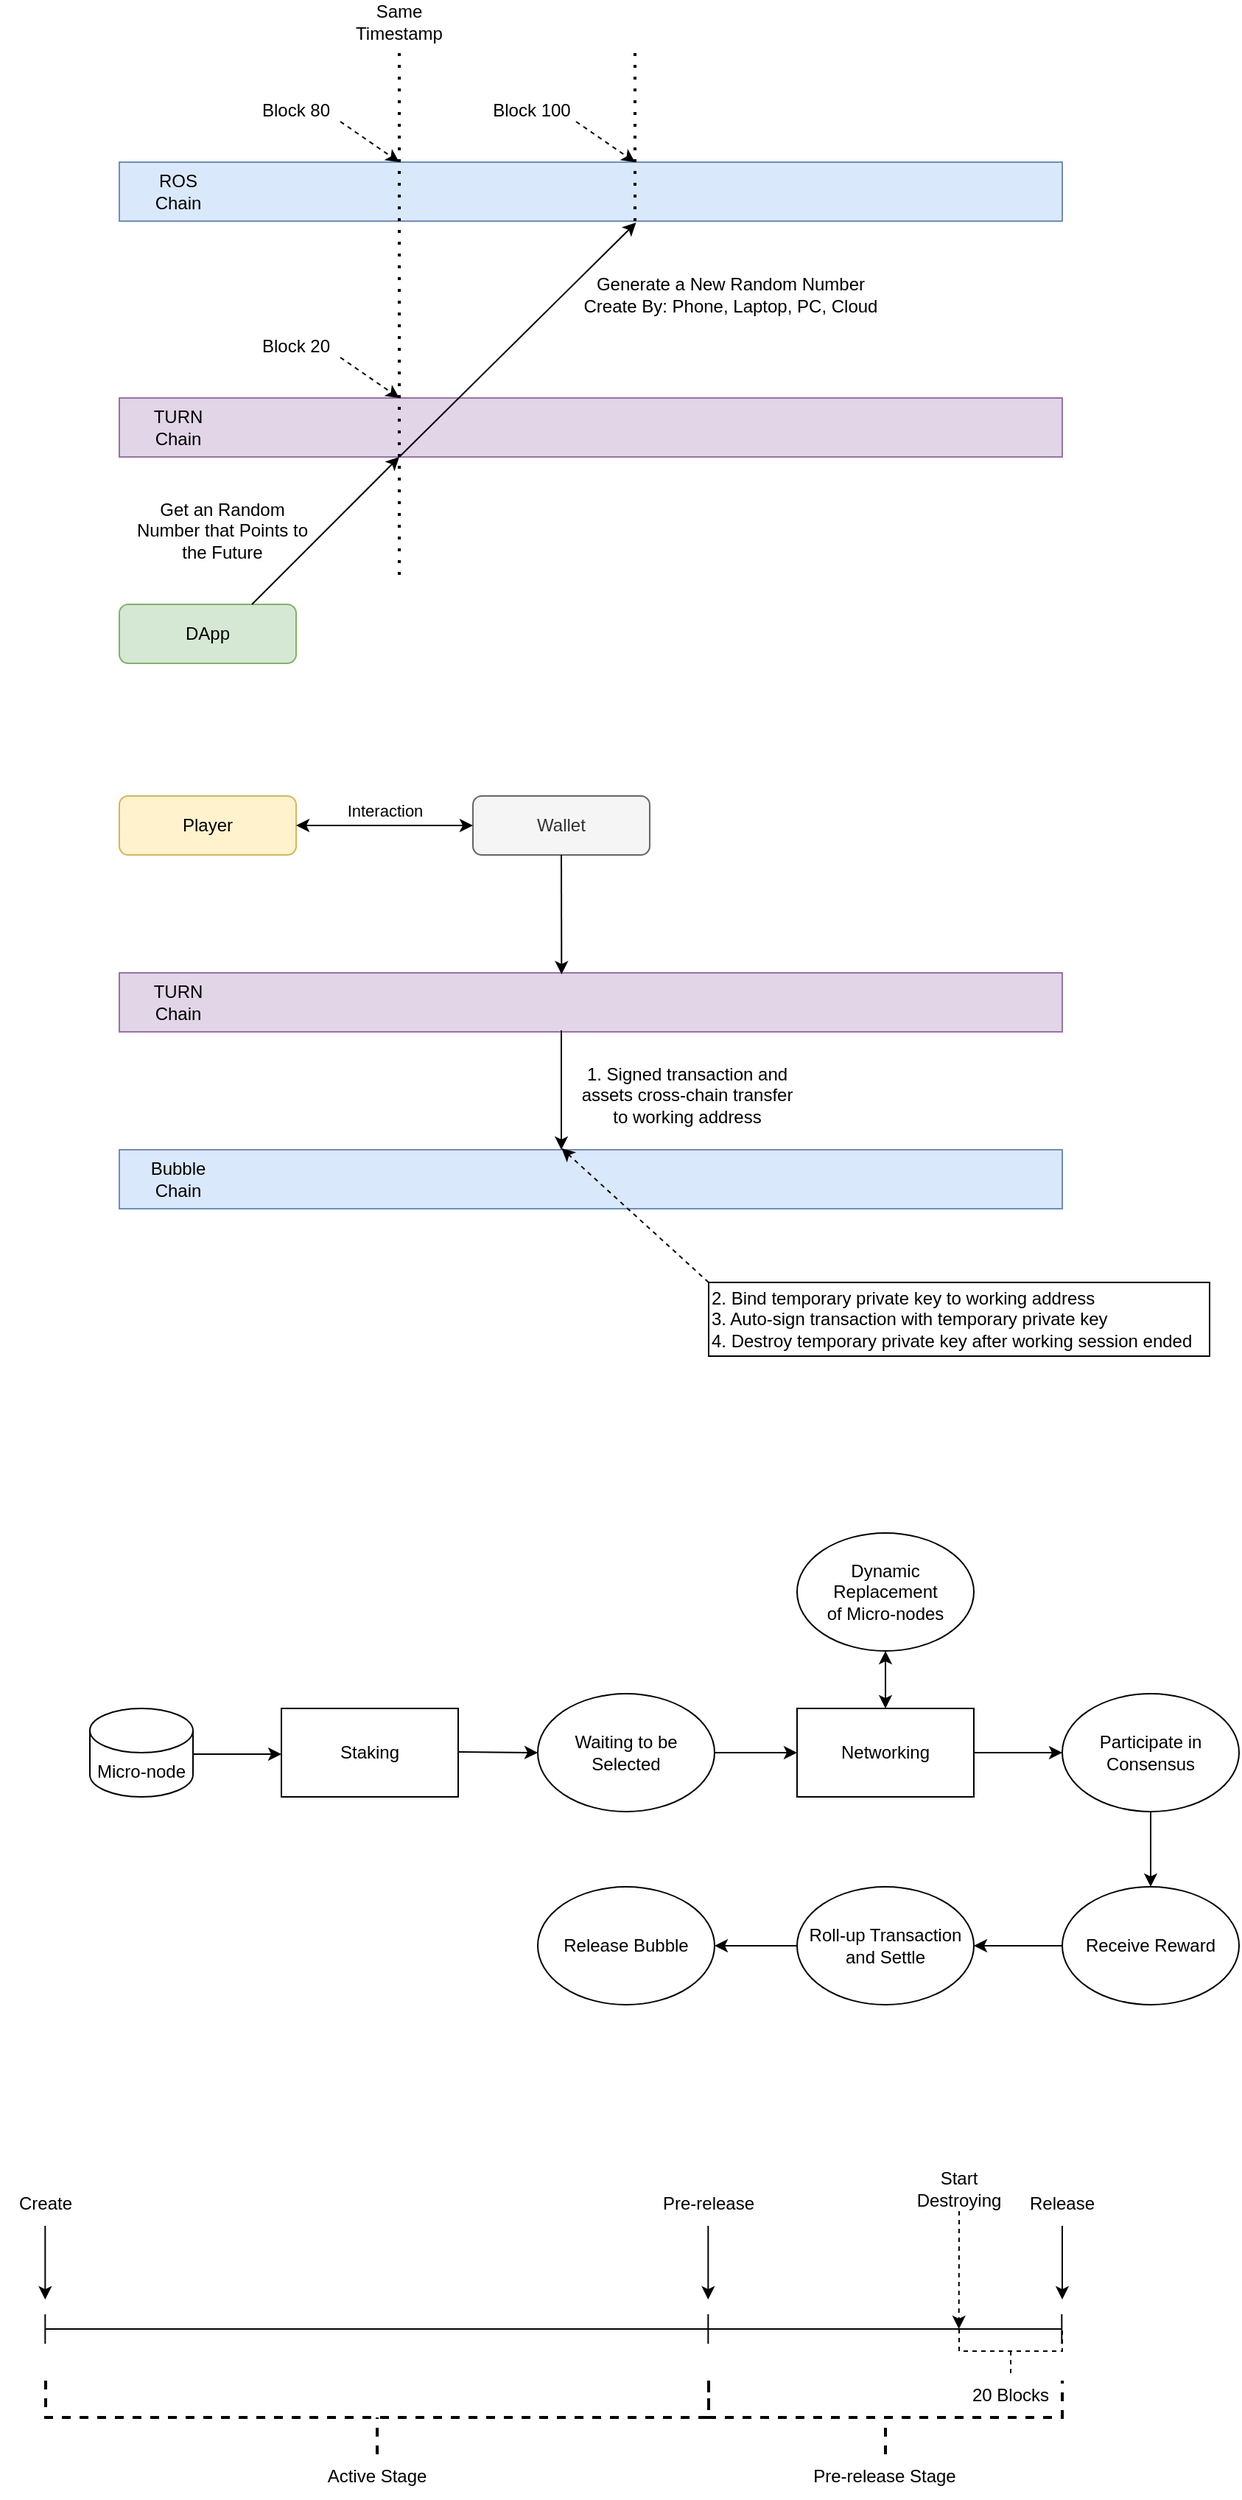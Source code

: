 <mxfile version="22.1.3" type="google">
  <diagram name="第 1 页" id="YnDeQ1BgcJSVogL_JSSt">
    <mxGraphModel grid="1" page="1" gridSize="10" guides="1" tooltips="1" connect="1" arrows="1" fold="1" pageScale="1" pageWidth="827" pageHeight="1169" math="0" shadow="0">
      <root>
        <mxCell id="0" />
        <mxCell id="1" parent="0" />
        <mxCell id="81sYN-KSDIxfuRmOclKb-1" value="" style="rounded=0;whiteSpace=wrap;html=1;fillColor=#e1d5e7;strokeColor=#9673a6;" vertex="1" parent="1">
          <mxGeometry x="120" y="290" width="640" height="40" as="geometry" />
        </mxCell>
        <mxCell id="81sYN-KSDIxfuRmOclKb-2" value="" style="rounded=0;whiteSpace=wrap;html=1;fillColor=#dae8fc;strokeColor=#6c8ebf;" vertex="1" parent="1">
          <mxGeometry x="120" y="130" width="640" height="40" as="geometry" />
        </mxCell>
        <mxCell id="81sYN-KSDIxfuRmOclKb-3" value="" style="endArrow=none;dashed=1;html=1;dashPattern=1 3;strokeWidth=2;rounded=0;" edge="1" parent="1">
          <mxGeometry width="50" height="50" relative="1" as="geometry">
            <mxPoint x="310" y="410" as="sourcePoint" />
            <mxPoint x="310" y="50" as="targetPoint" />
          </mxGeometry>
        </mxCell>
        <mxCell id="81sYN-KSDIxfuRmOclKb-4" value="TURN&lt;br&gt;Chain" style="text;html=1;strokeColor=none;fillColor=none;align=center;verticalAlign=middle;whiteSpace=wrap;rounded=0;" vertex="1" parent="1">
          <mxGeometry x="130" y="295" width="60" height="30" as="geometry" />
        </mxCell>
        <mxCell id="81sYN-KSDIxfuRmOclKb-5" value="ROS&lt;br&gt;Chain" style="text;html=1;strokeColor=none;fillColor=none;align=center;verticalAlign=middle;whiteSpace=wrap;rounded=0;" vertex="1" parent="1">
          <mxGeometry x="130" y="135" width="60" height="30" as="geometry" />
        </mxCell>
        <mxCell id="81sYN-KSDIxfuRmOclKb-6" value="DApp" style="rounded=1;whiteSpace=wrap;html=1;fillColor=#d5e8d4;strokeColor=#82b366;" vertex="1" parent="1">
          <mxGeometry x="120" y="430" width="120" height="40" as="geometry" />
        </mxCell>
        <mxCell id="81sYN-KSDIxfuRmOclKb-7" value="Same Timestamp" style="text;html=1;strokeColor=none;fillColor=none;align=center;verticalAlign=middle;whiteSpace=wrap;rounded=0;" vertex="1" parent="1">
          <mxGeometry x="280" y="20" width="60" height="30" as="geometry" />
        </mxCell>
        <mxCell id="81sYN-KSDIxfuRmOclKb-8" value="Block 80" style="text;html=1;strokeColor=none;fillColor=none;align=center;verticalAlign=middle;whiteSpace=wrap;rounded=0;" vertex="1" parent="1">
          <mxGeometry x="210" y="80" width="60" height="30" as="geometry" />
        </mxCell>
        <mxCell id="81sYN-KSDIxfuRmOclKb-9" value="Block 20" style="text;html=1;strokeColor=none;fillColor=none;align=center;verticalAlign=middle;whiteSpace=wrap;rounded=0;" vertex="1" parent="1">
          <mxGeometry x="210" y="240" width="60" height="30" as="geometry" />
        </mxCell>
        <mxCell id="81sYN-KSDIxfuRmOclKb-11" value="" style="endArrow=classic;html=1;rounded=0;dashed=1;exitX=1;exitY=0.75;exitDx=0;exitDy=0;" edge="1" parent="1" source="81sYN-KSDIxfuRmOclKb-8">
          <mxGeometry width="50" height="50" relative="1" as="geometry">
            <mxPoint x="270" y="160" as="sourcePoint" />
            <mxPoint x="310" y="130" as="targetPoint" />
          </mxGeometry>
        </mxCell>
        <mxCell id="81sYN-KSDIxfuRmOclKb-12" value="" style="endArrow=classic;html=1;rounded=0;dashed=1;exitX=1;exitY=0.75;exitDx=0;exitDy=0;" edge="1" parent="1" source="81sYN-KSDIxfuRmOclKb-9">
          <mxGeometry width="50" height="50" relative="1" as="geometry">
            <mxPoint x="270" y="320" as="sourcePoint" />
            <mxPoint x="310" y="290" as="targetPoint" />
          </mxGeometry>
        </mxCell>
        <mxCell id="81sYN-KSDIxfuRmOclKb-13" value="" style="endArrow=classic;html=1;rounded=0;exitX=0.75;exitY=0;exitDx=0;exitDy=0;" edge="1" parent="1" source="81sYN-KSDIxfuRmOclKb-6">
          <mxGeometry width="50" height="50" relative="1" as="geometry">
            <mxPoint x="280" y="273" as="sourcePoint" />
            <mxPoint x="310" y="330" as="targetPoint" />
          </mxGeometry>
        </mxCell>
        <mxCell id="81sYN-KSDIxfuRmOclKb-14" value="Get an Random Number that Points to the Future" style="text;html=1;strokeColor=none;fillColor=none;align=center;verticalAlign=middle;whiteSpace=wrap;rounded=0;" vertex="1" parent="1">
          <mxGeometry x="130" y="360" width="120" height="40" as="geometry" />
        </mxCell>
        <mxCell id="81sYN-KSDIxfuRmOclKb-15" value="" style="endArrow=classic;html=1;rounded=0;exitX=0.75;exitY=0;exitDx=0;exitDy=0;entryX=0.548;entryY=1.025;entryDx=0;entryDy=0;entryPerimeter=0;" edge="1" parent="1" target="81sYN-KSDIxfuRmOclKb-2">
          <mxGeometry width="50" height="50" relative="1" as="geometry">
            <mxPoint x="310" y="330" as="sourcePoint" />
            <mxPoint x="410" y="230" as="targetPoint" />
          </mxGeometry>
        </mxCell>
        <mxCell id="81sYN-KSDIxfuRmOclKb-16" value="Block 100" style="text;html=1;strokeColor=none;fillColor=none;align=center;verticalAlign=middle;whiteSpace=wrap;rounded=0;" vertex="1" parent="1">
          <mxGeometry x="370" y="80" width="60" height="30" as="geometry" />
        </mxCell>
        <mxCell id="81sYN-KSDIxfuRmOclKb-17" value="" style="endArrow=classic;html=1;rounded=0;dashed=1;exitX=1;exitY=0.75;exitDx=0;exitDy=0;" edge="1" parent="1" source="81sYN-KSDIxfuRmOclKb-16">
          <mxGeometry width="50" height="50" relative="1" as="geometry">
            <mxPoint x="430" y="160" as="sourcePoint" />
            <mxPoint x="470" y="130" as="targetPoint" />
          </mxGeometry>
        </mxCell>
        <mxCell id="81sYN-KSDIxfuRmOclKb-18" value="" style="endArrow=none;dashed=1;html=1;dashPattern=1 3;strokeWidth=2;rounded=0;" edge="1" parent="1">
          <mxGeometry width="50" height="50" relative="1" as="geometry">
            <mxPoint x="470" y="170" as="sourcePoint" />
            <mxPoint x="470" y="50" as="targetPoint" />
          </mxGeometry>
        </mxCell>
        <mxCell id="81sYN-KSDIxfuRmOclKb-19" value="Generate a New Random Number&lt;br&gt;&lt;div style=&quot;border-color: var(--border-color);&quot;&gt;&lt;span style=&quot;background-color: initial;&quot;&gt;Create By:&amp;nbsp;&lt;/span&gt;&lt;span style=&quot;background-color: initial;&quot;&gt;Phone,&amp;nbsp;&lt;/span&gt;&lt;span style=&quot;background-color: initial; border-color: var(--border-color);&quot;&gt;Laptop,&amp;nbsp;&lt;/span&gt;&lt;span style=&quot;background-color: initial; border-color: var(--border-color);&quot;&gt;PC,&amp;nbsp;&lt;/span&gt;&lt;span style=&quot;background-color: initial; border-color: var(--border-color);&quot;&gt;Cloud&lt;/span&gt;&lt;/div&gt;" style="text;html=1;strokeColor=none;fillColor=none;align=center;verticalAlign=middle;whiteSpace=wrap;rounded=0;" vertex="1" parent="1">
          <mxGeometry x="420" y="200" width="230" height="40" as="geometry" />
        </mxCell>
        <mxCell id="81sYN-KSDIxfuRmOclKb-21" value="&lt;div style=&quot;text-align: left;&quot;&gt;&lt;br&gt;&lt;/div&gt;" style="text;html=1;align=center;verticalAlign=middle;resizable=0;points=[];autosize=1;strokeColor=none;fillColor=none;" vertex="1" parent="1">
          <mxGeometry x="510" y="215" width="20" height="30" as="geometry" />
        </mxCell>
        <mxCell id="81sYN-KSDIxfuRmOclKb-33" value="" style="rounded=0;whiteSpace=wrap;html=1;fillColor=#e1d5e7;strokeColor=#9673a6;" vertex="1" parent="1">
          <mxGeometry x="120" y="680" width="640" height="40" as="geometry" />
        </mxCell>
        <mxCell id="81sYN-KSDIxfuRmOclKb-34" value="" style="rounded=0;whiteSpace=wrap;html=1;fillColor=#dae8fc;strokeColor=#6c8ebf;" vertex="1" parent="1">
          <mxGeometry x="120" y="800" width="640" height="40" as="geometry" />
        </mxCell>
        <mxCell id="81sYN-KSDIxfuRmOclKb-35" value="TURN&lt;br&gt;Chain" style="text;html=1;strokeColor=none;fillColor=none;align=center;verticalAlign=middle;whiteSpace=wrap;rounded=0;" vertex="1" parent="1">
          <mxGeometry x="130" y="685" width="60" height="30" as="geometry" />
        </mxCell>
        <mxCell id="81sYN-KSDIxfuRmOclKb-36" value="Bubble&lt;br&gt;Chain" style="text;html=1;strokeColor=none;fillColor=none;align=center;verticalAlign=middle;whiteSpace=wrap;rounded=0;" vertex="1" parent="1">
          <mxGeometry x="130" y="805" width="60" height="30" as="geometry" />
        </mxCell>
        <mxCell id="81sYN-KSDIxfuRmOclKb-37" value="Player" style="rounded=1;whiteSpace=wrap;html=1;fillColor=#fff2cc;strokeColor=#d6b656;" vertex="1" parent="1">
          <mxGeometry x="120" y="560" width="120" height="40" as="geometry" />
        </mxCell>
        <mxCell id="81sYN-KSDIxfuRmOclKb-38" value="Wallet" style="rounded=1;whiteSpace=wrap;html=1;fillColor=#f5f5f5;strokeColor=#666666;fontColor=#333333;" vertex="1" parent="1">
          <mxGeometry x="360" y="560" width="120" height="40" as="geometry" />
        </mxCell>
        <mxCell id="81sYN-KSDIxfuRmOclKb-39" value="" style="endArrow=classic;startArrow=classic;html=1;rounded=0;exitX=1;exitY=0.5;exitDx=0;exitDy=0;" edge="1" parent="1" source="81sYN-KSDIxfuRmOclKb-37" target="81sYN-KSDIxfuRmOclKb-38">
          <mxGeometry width="50" height="50" relative="1" as="geometry">
            <mxPoint x="390" y="540" as="sourcePoint" />
            <mxPoint x="440" y="490" as="targetPoint" />
          </mxGeometry>
        </mxCell>
        <mxCell id="81sYN-KSDIxfuRmOclKb-41" value="Interaction" style="edgeLabel;html=1;align=center;verticalAlign=middle;resizable=0;points=[];" connectable="0" vertex="1" parent="81sYN-KSDIxfuRmOclKb-39">
          <mxGeometry x="-0.267" y="2" relative="1" as="geometry">
            <mxPoint x="16" y="-8" as="offset" />
          </mxGeometry>
        </mxCell>
        <mxCell id="81sYN-KSDIxfuRmOclKb-42" value="" style="endArrow=classic;html=1;rounded=0;exitX=0.5;exitY=1;exitDx=0;exitDy=0;entryX=0.469;entryY=0.025;entryDx=0;entryDy=0;entryPerimeter=0;" edge="1" parent="1" source="81sYN-KSDIxfuRmOclKb-38" target="81sYN-KSDIxfuRmOclKb-33">
          <mxGeometry width="50" height="50" relative="1" as="geometry">
            <mxPoint x="390" y="640" as="sourcePoint" />
            <mxPoint x="440" y="590" as="targetPoint" />
          </mxGeometry>
        </mxCell>
        <mxCell id="81sYN-KSDIxfuRmOclKb-43" value="" style="endArrow=classic;html=1;rounded=0;exitX=0.5;exitY=1;exitDx=0;exitDy=0;entryX=0.469;entryY=0.025;entryDx=0;entryDy=0;entryPerimeter=0;" edge="1" parent="1">
          <mxGeometry width="50" height="50" relative="1" as="geometry">
            <mxPoint x="420" y="719" as="sourcePoint" />
            <mxPoint x="420" y="800" as="targetPoint" />
          </mxGeometry>
        </mxCell>
        <mxCell id="81sYN-KSDIxfuRmOclKb-44" value="1. Signed transaction and &lt;br&gt;assets cross-chain transfer &lt;br&gt;to working address" style="text;html=1;align=center;verticalAlign=middle;resizable=0;points=[];autosize=1;strokeColor=none;fillColor=none;" vertex="1" parent="1">
          <mxGeometry x="420" y="733" width="170" height="60" as="geometry" />
        </mxCell>
        <mxCell id="81sYN-KSDIxfuRmOclKb-45" value="" style="endArrow=classic;html=1;rounded=0;entryX=0.469;entryY=-0.025;entryDx=0;entryDy=0;entryPerimeter=0;dashed=1;" edge="1" parent="1" target="81sYN-KSDIxfuRmOclKb-34">
          <mxGeometry width="50" height="50" relative="1" as="geometry">
            <mxPoint x="520" y="890" as="sourcePoint" />
            <mxPoint x="440" y="590" as="targetPoint" />
          </mxGeometry>
        </mxCell>
        <mxCell id="81sYN-KSDIxfuRmOclKb-48" value="2. Bind temporary private key to&amp;nbsp;working address&lt;br&gt;3. Auto-sign transaction with temporary&amp;nbsp;private key&lt;br&gt;4. Destroy&amp;nbsp;temporary private key after working session ended&lt;span style=&quot;&quot;&gt;&lt;br&gt;&lt;/span&gt;" style="rounded=0;whiteSpace=wrap;html=1;align=left;" vertex="1" parent="1">
          <mxGeometry x="520" y="890" width="340" height="50" as="geometry" />
        </mxCell>
        <mxCell id="81sYN-KSDIxfuRmOclKb-50" value="Staking" style="rounded=0;whiteSpace=wrap;html=1;" vertex="1" parent="1">
          <mxGeometry x="230" y="1179" width="120" height="60" as="geometry" />
        </mxCell>
        <mxCell id="81sYN-KSDIxfuRmOclKb-51" value="Micro-node" style="shape=cylinder3;whiteSpace=wrap;html=1;boundedLbl=1;backgroundOutline=1;size=15;" vertex="1" parent="1">
          <mxGeometry x="100" y="1179" width="70" height="60" as="geometry" />
        </mxCell>
        <mxCell id="81sYN-KSDIxfuRmOclKb-59" value="" style="edgeStyle=orthogonalEdgeStyle;rounded=0;orthogonalLoop=1;jettySize=auto;html=1;" edge="1" parent="1" source="81sYN-KSDIxfuRmOclKb-52" target="81sYN-KSDIxfuRmOclKb-53">
          <mxGeometry relative="1" as="geometry" />
        </mxCell>
        <mxCell id="81sYN-KSDIxfuRmOclKb-52" value="Waiting to be&lt;br&gt;Selected" style="ellipse;whiteSpace=wrap;html=1;" vertex="1" parent="1">
          <mxGeometry x="404" y="1169" width="120" height="80" as="geometry" />
        </mxCell>
        <mxCell id="81sYN-KSDIxfuRmOclKb-61" value="" style="edgeStyle=orthogonalEdgeStyle;rounded=0;orthogonalLoop=1;jettySize=auto;html=1;" edge="1" parent="1" source="81sYN-KSDIxfuRmOclKb-53" target="81sYN-KSDIxfuRmOclKb-60">
          <mxGeometry relative="1" as="geometry" />
        </mxCell>
        <mxCell id="81sYN-KSDIxfuRmOclKb-53" value="Networking" style="rounded=0;whiteSpace=wrap;html=1;" vertex="1" parent="1">
          <mxGeometry x="580" y="1179" width="120" height="60" as="geometry" />
        </mxCell>
        <mxCell id="81sYN-KSDIxfuRmOclKb-54" value="Dynamic Replacement&lt;br&gt;of Micro-nodes" style="ellipse;whiteSpace=wrap;html=1;" vertex="1" parent="1">
          <mxGeometry x="580" y="1060" width="120" height="80" as="geometry" />
        </mxCell>
        <mxCell id="81sYN-KSDIxfuRmOclKb-55" value="" style="endArrow=classic;startArrow=classic;html=1;rounded=0;entryX=0.5;entryY=1;entryDx=0;entryDy=0;exitX=0.5;exitY=0;exitDx=0;exitDy=0;" edge="1" parent="1" source="81sYN-KSDIxfuRmOclKb-53" target="81sYN-KSDIxfuRmOclKb-54">
          <mxGeometry width="50" height="50" relative="1" as="geometry">
            <mxPoint x="630" y="1190" as="sourcePoint" />
            <mxPoint x="680" y="1140" as="targetPoint" />
          </mxGeometry>
        </mxCell>
        <mxCell id="81sYN-KSDIxfuRmOclKb-56" value="" style="endArrow=classic;html=1;rounded=0;exitX=1;exitY=0.517;exitDx=0;exitDy=0;exitPerimeter=0;" edge="1" parent="1" source="81sYN-KSDIxfuRmOclKb-51">
          <mxGeometry width="50" height="50" relative="1" as="geometry">
            <mxPoint x="390" y="1240" as="sourcePoint" />
            <mxPoint x="230" y="1210" as="targetPoint" />
          </mxGeometry>
        </mxCell>
        <mxCell id="81sYN-KSDIxfuRmOclKb-57" value="" style="endArrow=classic;html=1;rounded=0;exitX=1;exitY=0.517;exitDx=0;exitDy=0;exitPerimeter=0;entryX=0;entryY=0.5;entryDx=0;entryDy=0;" edge="1" parent="1" target="81sYN-KSDIxfuRmOclKb-52">
          <mxGeometry width="50" height="50" relative="1" as="geometry">
            <mxPoint x="350" y="1208.5" as="sourcePoint" />
            <mxPoint x="400" y="1209" as="targetPoint" />
          </mxGeometry>
        </mxCell>
        <mxCell id="81sYN-KSDIxfuRmOclKb-64" value="" style="edgeStyle=orthogonalEdgeStyle;rounded=0;orthogonalLoop=1;jettySize=auto;html=1;" edge="1" parent="1" source="81sYN-KSDIxfuRmOclKb-60" target="81sYN-KSDIxfuRmOclKb-63">
          <mxGeometry relative="1" as="geometry" />
        </mxCell>
        <mxCell id="81sYN-KSDIxfuRmOclKb-60" value="Participate in Consensus" style="ellipse;whiteSpace=wrap;html=1;" vertex="1" parent="1">
          <mxGeometry x="760" y="1169" width="120" height="80" as="geometry" />
        </mxCell>
        <mxCell id="81sYN-KSDIxfuRmOclKb-66" value="" style="edgeStyle=orthogonalEdgeStyle;rounded=0;orthogonalLoop=1;jettySize=auto;html=1;" edge="1" parent="1" source="81sYN-KSDIxfuRmOclKb-63" target="81sYN-KSDIxfuRmOclKb-65">
          <mxGeometry relative="1" as="geometry" />
        </mxCell>
        <mxCell id="81sYN-KSDIxfuRmOclKb-63" value="Receive Reward" style="ellipse;whiteSpace=wrap;html=1;" vertex="1" parent="1">
          <mxGeometry x="760" y="1300" width="120" height="80" as="geometry" />
        </mxCell>
        <mxCell id="81sYN-KSDIxfuRmOclKb-68" value="" style="edgeStyle=orthogonalEdgeStyle;rounded=0;orthogonalLoop=1;jettySize=auto;html=1;" edge="1" parent="1" source="81sYN-KSDIxfuRmOclKb-65" target="81sYN-KSDIxfuRmOclKb-67">
          <mxGeometry relative="1" as="geometry" />
        </mxCell>
        <mxCell id="81sYN-KSDIxfuRmOclKb-65" value="Roll-up Transaction&lt;br&gt;and Settle" style="ellipse;whiteSpace=wrap;html=1;" vertex="1" parent="1">
          <mxGeometry x="580" y="1300" width="120" height="80" as="geometry" />
        </mxCell>
        <mxCell id="81sYN-KSDIxfuRmOclKb-67" value="Release Bubble" style="ellipse;whiteSpace=wrap;html=1;" vertex="1" parent="1">
          <mxGeometry x="404" y="1300" width="120" height="80" as="geometry" />
        </mxCell>
        <mxCell id="81sYN-KSDIxfuRmOclKb-69" value="" style="endArrow=none;html=1;rounded=0;" edge="1" parent="1">
          <mxGeometry width="50" height="50" relative="1" as="geometry">
            <mxPoint x="69.66" y="1600" as="sourcePoint" />
            <mxPoint x="759.66" y="1600" as="targetPoint" />
          </mxGeometry>
        </mxCell>
        <mxCell id="81sYN-KSDIxfuRmOclKb-70" value="" style="endArrow=none;html=1;rounded=0;" edge="1" parent="1">
          <mxGeometry width="50" height="50" relative="1" as="geometry">
            <mxPoint x="69.66" y="1610" as="sourcePoint" />
            <mxPoint x="69.66" y="1590" as="targetPoint" />
          </mxGeometry>
        </mxCell>
        <mxCell id="81sYN-KSDIxfuRmOclKb-71" value="" style="endArrow=none;html=1;rounded=0;" edge="1" parent="1">
          <mxGeometry width="50" height="50" relative="1" as="geometry">
            <mxPoint x="519.66" y="1610" as="sourcePoint" />
            <mxPoint x="519.66" y="1590" as="targetPoint" />
          </mxGeometry>
        </mxCell>
        <mxCell id="81sYN-KSDIxfuRmOclKb-72" value="" style="endArrow=none;html=1;rounded=0;" edge="1" parent="1">
          <mxGeometry width="50" height="50" relative="1" as="geometry">
            <mxPoint x="759.66" y="1610" as="sourcePoint" />
            <mxPoint x="759.66" y="1590" as="targetPoint" />
          </mxGeometry>
        </mxCell>
        <mxCell id="81sYN-KSDIxfuRmOclKb-73" value="" style="endArrow=classic;html=1;rounded=0;" edge="1" parent="1">
          <mxGeometry width="50" height="50" relative="1" as="geometry">
            <mxPoint x="69.66" y="1530" as="sourcePoint" />
            <mxPoint x="69.66" y="1580" as="targetPoint" />
          </mxGeometry>
        </mxCell>
        <mxCell id="81sYN-KSDIxfuRmOclKb-74" value="Create" style="text;html=1;strokeColor=none;fillColor=none;align=center;verticalAlign=middle;whiteSpace=wrap;rounded=0;" vertex="1" parent="1">
          <mxGeometry x="39.66" y="1500" width="60" height="30" as="geometry" />
        </mxCell>
        <mxCell id="81sYN-KSDIxfuRmOclKb-75" value="" style="endArrow=classic;html=1;rounded=0;" edge="1" parent="1">
          <mxGeometry width="50" height="50" relative="1" as="geometry">
            <mxPoint x="519.66" y="1530" as="sourcePoint" />
            <mxPoint x="519.66" y="1580" as="targetPoint" />
          </mxGeometry>
        </mxCell>
        <mxCell id="81sYN-KSDIxfuRmOclKb-76" value="Pre-release" style="text;html=1;strokeColor=none;fillColor=none;align=center;verticalAlign=middle;whiteSpace=wrap;rounded=0;" vertex="1" parent="1">
          <mxGeometry x="484.83" y="1500" width="70.34" height="30" as="geometry" />
        </mxCell>
        <mxCell id="81sYN-KSDIxfuRmOclKb-77" value="" style="endArrow=classic;html=1;rounded=0;dashed=1;exitX=0.5;exitY=1;exitDx=0;exitDy=0;" edge="1" parent="1" source="81sYN-KSDIxfuRmOclKb-78">
          <mxGeometry width="50" height="50" relative="1" as="geometry">
            <mxPoint x="689.66" y="1530" as="sourcePoint" />
            <mxPoint x="689.83" y="1600" as="targetPoint" />
          </mxGeometry>
        </mxCell>
        <mxCell id="81sYN-KSDIxfuRmOclKb-78" value="Start Destroying" style="text;html=1;strokeColor=none;fillColor=none;align=center;verticalAlign=middle;whiteSpace=wrap;rounded=0;" vertex="1" parent="1">
          <mxGeometry x="654.83" y="1490" width="70.34" height="30" as="geometry" />
        </mxCell>
        <mxCell id="81sYN-KSDIxfuRmOclKb-79" value="" style="strokeWidth=1;html=1;shape=mxgraph.flowchart.annotation_2;align=left;labelPosition=right;pointerEvents=1;direction=north;dashed=1;" vertex="1" parent="1">
          <mxGeometry x="690" y="1600" width="70" height="30" as="geometry" />
        </mxCell>
        <mxCell id="81sYN-KSDIxfuRmOclKb-80" value="20 Blocks" style="text;html=1;strokeColor=none;fillColor=none;align=center;verticalAlign=middle;whiteSpace=wrap;rounded=0;" vertex="1" parent="1">
          <mxGeometry x="689.83" y="1630" width="70.34" height="30" as="geometry" />
        </mxCell>
        <mxCell id="81sYN-KSDIxfuRmOclKb-81" value="" style="endArrow=classic;html=1;rounded=0;" edge="1" parent="1">
          <mxGeometry width="50" height="50" relative="1" as="geometry">
            <mxPoint x="760.0" y="1530" as="sourcePoint" />
            <mxPoint x="760.0" y="1580" as="targetPoint" />
          </mxGeometry>
        </mxCell>
        <mxCell id="81sYN-KSDIxfuRmOclKb-82" value="Release" style="text;html=1;strokeColor=none;fillColor=none;align=center;verticalAlign=middle;whiteSpace=wrap;rounded=0;" vertex="1" parent="1">
          <mxGeometry x="725" y="1500" width="70.34" height="30" as="geometry" />
        </mxCell>
        <mxCell id="81sYN-KSDIxfuRmOclKb-85" value="" style="strokeWidth=2;html=1;shape=mxgraph.flowchart.annotation_2;align=left;labelPosition=right;pointerEvents=1;dashed=1;direction=north;" vertex="1" parent="1">
          <mxGeometry x="70" y="1635" width="450" height="50" as="geometry" />
        </mxCell>
        <mxCell id="81sYN-KSDIxfuRmOclKb-86" value="" style="strokeWidth=2;html=1;shape=mxgraph.flowchart.annotation_2;align=left;labelPosition=right;pointerEvents=1;dashed=1;direction=north;" vertex="1" parent="1">
          <mxGeometry x="520" y="1635" width="240" height="50" as="geometry" />
        </mxCell>
        <mxCell id="81sYN-KSDIxfuRmOclKb-87" value="Active Stage" style="text;html=1;strokeColor=none;fillColor=none;align=center;verticalAlign=middle;whiteSpace=wrap;rounded=0;" vertex="1" parent="1">
          <mxGeometry x="259.83" y="1685" width="70.34" height="30" as="geometry" />
        </mxCell>
        <mxCell id="81sYN-KSDIxfuRmOclKb-88" value="Pre-release Stage" style="text;html=1;strokeColor=none;fillColor=none;align=center;verticalAlign=middle;whiteSpace=wrap;rounded=0;" vertex="1" parent="1">
          <mxGeometry x="587.42" y="1685" width="105.17" height="30" as="geometry" />
        </mxCell>
      </root>
    </mxGraphModel>
  </diagram>
</mxfile>
